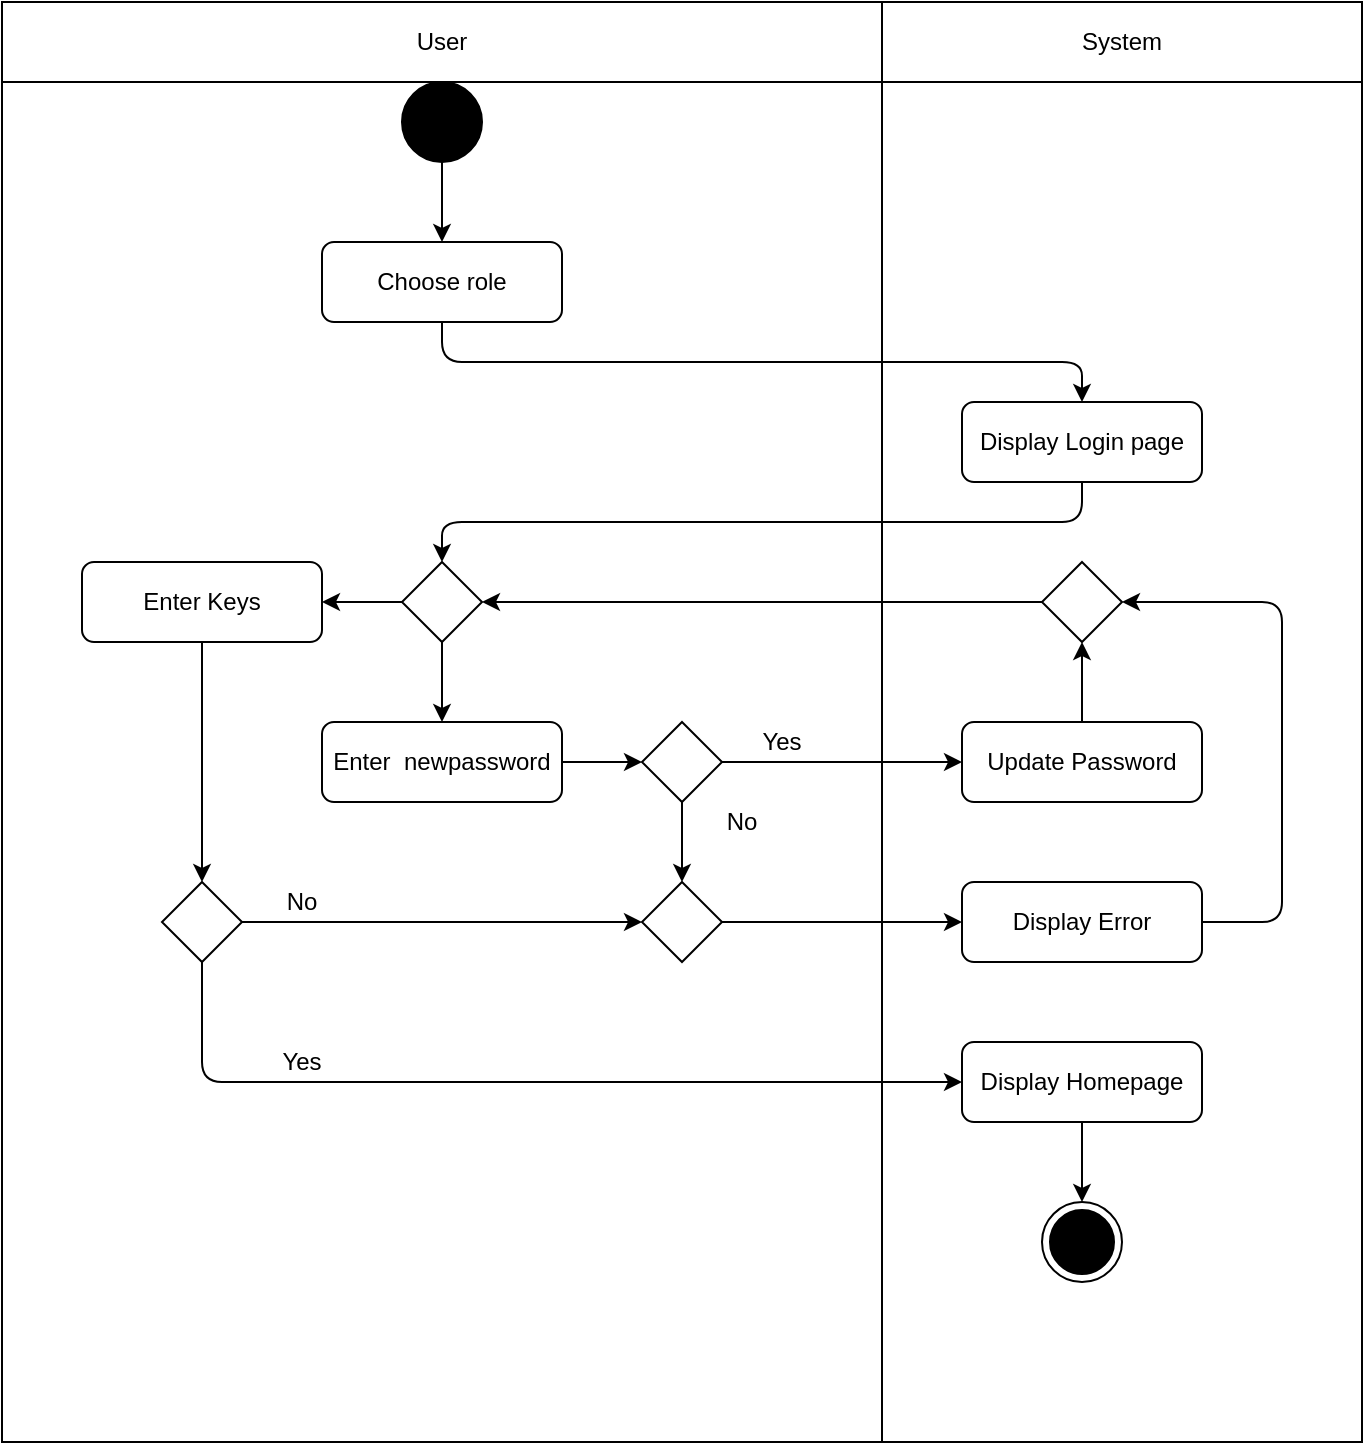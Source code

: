 <mxfile>
    <diagram id="FijeTby2EyN-7NyLlDYY" name="Login">
        <mxGraphModel dx="1116" dy="844" grid="1" gridSize="10" guides="1" tooltips="1" connect="1" arrows="1" fold="1" page="1" pageScale="1" pageWidth="850" pageHeight="1100" math="0" shadow="0">
            <root>
                <mxCell id="0"/>
                <mxCell id="1" parent="0"/>
                <mxCell id="bwiVI-DXOcjcneLZxq-_-1" style="edgeStyle=none;html=1;exitX=0.5;exitY=1;exitDx=0;exitDy=0;entryX=0.5;entryY=0;entryDx=0;entryDy=0;" parent="1" source="bwiVI-DXOcjcneLZxq-_-2" target="bwiVI-DXOcjcneLZxq-_-6" edge="1">
                    <mxGeometry relative="1" as="geometry"/>
                </mxCell>
                <mxCell id="bwiVI-DXOcjcneLZxq-_-2" value="" style="ellipse;fillColor=strokeColor;" parent="1" vertex="1">
                    <mxGeometry x="280" y="40" width="40" height="40" as="geometry"/>
                </mxCell>
                <mxCell id="bwiVI-DXOcjcneLZxq-_-3" value="No" style="text;html=1;strokeColor=none;fillColor=none;align=center;verticalAlign=middle;whiteSpace=wrap;rounded=0;" parent="1" vertex="1">
                    <mxGeometry x="200" y="440" width="60" height="20" as="geometry"/>
                </mxCell>
                <mxCell id="bwiVI-DXOcjcneLZxq-_-4" value="Yes" style="text;html=1;strokeColor=none;fillColor=none;align=center;verticalAlign=middle;whiteSpace=wrap;rounded=0;" parent="1" vertex="1">
                    <mxGeometry x="200" y="520" width="60" height="20" as="geometry"/>
                </mxCell>
                <mxCell id="bwiVI-DXOcjcneLZxq-_-5" style="edgeStyle=none;html=1;exitX=0.5;exitY=1;exitDx=0;exitDy=0;entryX=0.5;entryY=0;entryDx=0;entryDy=0;" parent="1" source="bwiVI-DXOcjcneLZxq-_-6" target="bwiVI-DXOcjcneLZxq-_-8" edge="1">
                    <mxGeometry relative="1" as="geometry">
                        <Array as="points">
                            <mxPoint x="300" y="180"/>
                            <mxPoint x="620" y="180"/>
                        </Array>
                    </mxGeometry>
                </mxCell>
                <mxCell id="bwiVI-DXOcjcneLZxq-_-6" value="Choose role" style="rounded=1;whiteSpace=wrap;html=1;" parent="1" vertex="1">
                    <mxGeometry x="240" y="120" width="120" height="40" as="geometry"/>
                </mxCell>
                <mxCell id="bwiVI-DXOcjcneLZxq-_-7" style="edgeStyle=none;html=1;exitX=0.5;exitY=1;exitDx=0;exitDy=0;entryX=0.5;entryY=0;entryDx=0;entryDy=0;" parent="1" source="bwiVI-DXOcjcneLZxq-_-8" target="bwiVI-DXOcjcneLZxq-_-11" edge="1">
                    <mxGeometry relative="1" as="geometry">
                        <mxPoint x="300" y="280" as="targetPoint"/>
                        <Array as="points">
                            <mxPoint x="620" y="260"/>
                            <mxPoint x="300" y="260"/>
                        </Array>
                    </mxGeometry>
                </mxCell>
                <mxCell id="bwiVI-DXOcjcneLZxq-_-8" value="Display Login page" style="rounded=1;whiteSpace=wrap;html=1;" parent="1" vertex="1">
                    <mxGeometry x="560" y="200" width="120" height="40" as="geometry"/>
                </mxCell>
                <mxCell id="bwiVI-DXOcjcneLZxq-_-9" style="edgeStyle=none;html=1;exitX=0;exitY=0.5;exitDx=0;exitDy=0;entryX=1;entryY=0.5;entryDx=0;entryDy=0;" parent="1" source="bwiVI-DXOcjcneLZxq-_-11" target="bwiVI-DXOcjcneLZxq-_-18" edge="1">
                    <mxGeometry relative="1" as="geometry"/>
                </mxCell>
                <mxCell id="bwiVI-DXOcjcneLZxq-_-10" style="edgeStyle=none;html=1;exitX=0.5;exitY=1;exitDx=0;exitDy=0;entryX=0.5;entryY=0;entryDx=0;entryDy=0;" parent="1" source="bwiVI-DXOcjcneLZxq-_-11" target="bwiVI-DXOcjcneLZxq-_-23" edge="1">
                    <mxGeometry relative="1" as="geometry"/>
                </mxCell>
                <mxCell id="bwiVI-DXOcjcneLZxq-_-11" value="" style="rhombus;whiteSpace=wrap;html=1;" parent="1" vertex="1">
                    <mxGeometry x="280" y="280" width="40" height="40" as="geometry"/>
                </mxCell>
                <mxCell id="bwiVI-DXOcjcneLZxq-_-12" style="edgeStyle=none;html=1;exitX=1;exitY=0.5;exitDx=0;exitDy=0;entryX=1;entryY=0.5;entryDx=0;entryDy=0;" parent="1" source="bwiVI-DXOcjcneLZxq-_-13" target="bwiVI-DXOcjcneLZxq-_-27" edge="1">
                    <mxGeometry relative="1" as="geometry">
                        <Array as="points">
                            <mxPoint x="720" y="460"/>
                            <mxPoint x="720" y="300"/>
                        </Array>
                    </mxGeometry>
                </mxCell>
                <mxCell id="bwiVI-DXOcjcneLZxq-_-13" value="Display Error" style="rounded=1;whiteSpace=wrap;html=1;" parent="1" vertex="1">
                    <mxGeometry x="560" y="440" width="120" height="40" as="geometry"/>
                </mxCell>
                <mxCell id="bwiVI-DXOcjcneLZxq-_-14" style="edgeStyle=none;html=1;exitX=0.5;exitY=1;exitDx=0;exitDy=0;entryX=0;entryY=0.5;entryDx=0;entryDy=0;" parent="1" source="bwiVI-DXOcjcneLZxq-_-15" target="bwiVI-DXOcjcneLZxq-_-16" edge="1">
                    <mxGeometry relative="1" as="geometry"/>
                </mxCell>
                <mxCell id="bwiVI-DXOcjcneLZxq-_-15" value="Display Homepage" style="rounded=1;whiteSpace=wrap;html=1;" parent="1" vertex="1">
                    <mxGeometry x="560" y="520" width="120" height="40" as="geometry"/>
                </mxCell>
                <mxCell id="bwiVI-DXOcjcneLZxq-_-16" value="" style="ellipse;html=1;shape=endState;fillColor=strokeColor;direction=south;" parent="1" vertex="1">
                    <mxGeometry x="600" y="600" width="40" height="40" as="geometry"/>
                </mxCell>
                <mxCell id="bwiVI-DXOcjcneLZxq-_-17" style="edgeStyle=none;html=1;exitX=0.5;exitY=1;exitDx=0;exitDy=0;entryX=0.5;entryY=0;entryDx=0;entryDy=0;" parent="1" source="bwiVI-DXOcjcneLZxq-_-18" target="bwiVI-DXOcjcneLZxq-_-32" edge="1">
                    <mxGeometry relative="1" as="geometry"/>
                </mxCell>
                <mxCell id="bwiVI-DXOcjcneLZxq-_-18" value="Enter Keys" style="rounded=1;whiteSpace=wrap;html=1;" parent="1" vertex="1">
                    <mxGeometry x="120" y="280" width="120" height="40" as="geometry"/>
                </mxCell>
                <mxCell id="bwiVI-DXOcjcneLZxq-_-19" style="edgeStyle=none;html=1;exitX=1;exitY=0.5;exitDx=0;exitDy=0;entryX=0;entryY=0.5;entryDx=0;entryDy=0;" parent="1" source="bwiVI-DXOcjcneLZxq-_-21" target="bwiVI-DXOcjcneLZxq-_-25" edge="1">
                    <mxGeometry relative="1" as="geometry"/>
                </mxCell>
                <mxCell id="bwiVI-DXOcjcneLZxq-_-20" style="edgeStyle=none;html=1;exitX=0.5;exitY=1;exitDx=0;exitDy=0;entryX=0.5;entryY=0;entryDx=0;entryDy=0;" parent="1" source="bwiVI-DXOcjcneLZxq-_-21" target="bwiVI-DXOcjcneLZxq-_-29" edge="1">
                    <mxGeometry relative="1" as="geometry">
                        <mxPoint x="420" y="440" as="targetPoint"/>
                    </mxGeometry>
                </mxCell>
                <mxCell id="bwiVI-DXOcjcneLZxq-_-21" value="" style="rhombus;whiteSpace=wrap;html=1;" parent="1" vertex="1">
                    <mxGeometry x="400" y="360" width="40" height="40" as="geometry"/>
                </mxCell>
                <mxCell id="bwiVI-DXOcjcneLZxq-_-22" style="edgeStyle=none;html=1;exitX=1;exitY=0.5;exitDx=0;exitDy=0;entryX=0;entryY=0.5;entryDx=0;entryDy=0;" parent="1" source="bwiVI-DXOcjcneLZxq-_-23" target="bwiVI-DXOcjcneLZxq-_-21" edge="1">
                    <mxGeometry relative="1" as="geometry"/>
                </mxCell>
                <mxCell id="bwiVI-DXOcjcneLZxq-_-23" value="Enter&amp;nbsp; newpassword" style="rounded=1;whiteSpace=wrap;html=1;" parent="1" vertex="1">
                    <mxGeometry x="240" y="360" width="120" height="40" as="geometry"/>
                </mxCell>
                <mxCell id="bwiVI-DXOcjcneLZxq-_-24" style="edgeStyle=none;html=1;exitX=0.5;exitY=0;exitDx=0;exitDy=0;entryX=0.5;entryY=1;entryDx=0;entryDy=0;" parent="1" source="bwiVI-DXOcjcneLZxq-_-25" target="bwiVI-DXOcjcneLZxq-_-27" edge="1">
                    <mxGeometry relative="1" as="geometry"/>
                </mxCell>
                <mxCell id="bwiVI-DXOcjcneLZxq-_-25" value="Update Password" style="rounded=1;whiteSpace=wrap;html=1;" parent="1" vertex="1">
                    <mxGeometry x="560" y="360" width="120" height="40" as="geometry"/>
                </mxCell>
                <mxCell id="bwiVI-DXOcjcneLZxq-_-26" value="" style="edgeStyle=none;html=1;entryX=1;entryY=0.5;entryDx=0;entryDy=0;" parent="1" source="bwiVI-DXOcjcneLZxq-_-27" target="bwiVI-DXOcjcneLZxq-_-11" edge="1">
                    <mxGeometry relative="1" as="geometry">
                        <mxPoint x="540" y="300" as="targetPoint"/>
                    </mxGeometry>
                </mxCell>
                <mxCell id="bwiVI-DXOcjcneLZxq-_-27" value="" style="rhombus;whiteSpace=wrap;html=1;" parent="1" vertex="1">
                    <mxGeometry x="600" y="280" width="40" height="40" as="geometry"/>
                </mxCell>
                <mxCell id="bwiVI-DXOcjcneLZxq-_-28" style="edgeStyle=none;html=1;exitX=1;exitY=0.5;exitDx=0;exitDy=0;entryX=0;entryY=0.5;entryDx=0;entryDy=0;" parent="1" source="bwiVI-DXOcjcneLZxq-_-29" target="bwiVI-DXOcjcneLZxq-_-13" edge="1">
                    <mxGeometry relative="1" as="geometry"/>
                </mxCell>
                <mxCell id="bwiVI-DXOcjcneLZxq-_-29" value="" style="rhombus;whiteSpace=wrap;html=1;" parent="1" vertex="1">
                    <mxGeometry x="400" y="440" width="40" height="40" as="geometry"/>
                </mxCell>
                <mxCell id="bwiVI-DXOcjcneLZxq-_-30" style="edgeStyle=none;html=1;exitX=1;exitY=0.5;exitDx=0;exitDy=0;entryX=0;entryY=0.5;entryDx=0;entryDy=0;" parent="1" source="bwiVI-DXOcjcneLZxq-_-32" target="bwiVI-DXOcjcneLZxq-_-29" edge="1">
                    <mxGeometry relative="1" as="geometry"/>
                </mxCell>
                <mxCell id="bwiVI-DXOcjcneLZxq-_-31" style="edgeStyle=none;html=1;exitX=0.5;exitY=1;exitDx=0;exitDy=0;entryX=0;entryY=0.5;entryDx=0;entryDy=0;" parent="1" source="bwiVI-DXOcjcneLZxq-_-32" target="bwiVI-DXOcjcneLZxq-_-15" edge="1">
                    <mxGeometry relative="1" as="geometry">
                        <Array as="points">
                            <mxPoint x="180" y="540"/>
                        </Array>
                    </mxGeometry>
                </mxCell>
                <mxCell id="bwiVI-DXOcjcneLZxq-_-32" value="" style="rhombus;whiteSpace=wrap;html=1;" parent="1" vertex="1">
                    <mxGeometry x="160" y="440" width="40" height="40" as="geometry"/>
                </mxCell>
                <mxCell id="bwiVI-DXOcjcneLZxq-_-33" value="Yes" style="text;html=1;strokeColor=none;fillColor=none;align=center;verticalAlign=middle;whiteSpace=wrap;rounded=0;" parent="1" vertex="1">
                    <mxGeometry x="440" y="360" width="60" height="20" as="geometry"/>
                </mxCell>
                <mxCell id="bwiVI-DXOcjcneLZxq-_-34" value="No" style="text;html=1;strokeColor=none;fillColor=none;align=center;verticalAlign=middle;whiteSpace=wrap;rounded=0;" parent="1" vertex="1">
                    <mxGeometry x="420" y="400" width="60" height="20" as="geometry"/>
                </mxCell>
                <mxCell id="13" value="" style="shape=internalStorage;whiteSpace=wrap;html=1;backgroundOutline=1;fillColor=none;dx=440;dy=40;" vertex="1" parent="1">
                    <mxGeometry x="80" width="680" height="720" as="geometry"/>
                </mxCell>
                <mxCell id="14" value="User" style="text;html=1;strokeColor=none;fillColor=none;align=center;verticalAlign=middle;whiteSpace=wrap;rounded=0;" vertex="1" parent="1">
                    <mxGeometry x="240" width="120" height="40" as="geometry"/>
                </mxCell>
                <mxCell id="15" value="System" style="text;html=1;strokeColor=none;fillColor=none;align=center;verticalAlign=middle;whiteSpace=wrap;rounded=0;" vertex="1" parent="1">
                    <mxGeometry x="580" width="120" height="40" as="geometry"/>
                </mxCell>
            </root>
        </mxGraphModel>
    </diagram>
    <diagram id="gT3FryecW-CjHEzO_n_v" name="Print">
        <mxGraphModel dx="919" dy="695" grid="1" gridSize="10" guides="1" tooltips="1" connect="1" arrows="1" fold="1" page="1" pageScale="1" pageWidth="850" pageHeight="1100" math="0" shadow="0">
            <root>
                <mxCell id="0"/>
                <mxCell id="1" parent="0"/>
                <mxCell id="54" style="edgeStyle=none;html=1;exitX=0.5;exitY=1;exitDx=0;exitDy=0;entryX=0.5;entryY=0;entryDx=0;entryDy=0;" parent="1" source="52" target="53" edge="1">
                    <mxGeometry relative="1" as="geometry">
                        <Array as="points">
                            <mxPoint x="420" y="180"/>
                            <mxPoint x="740" y="180"/>
                        </Array>
                    </mxGeometry>
                </mxCell>
                <mxCell id="52" value="Choose Print Documents" style="rounded=1;whiteSpace=wrap;html=1;" parent="1" vertex="1">
                    <mxGeometry x="360" y="120" width="120" height="40" as="geometry"/>
                </mxCell>
                <mxCell id="zESf34RMkvPdHZ8S7SSu-73" style="edgeStyle=none;html=1;exitX=0;exitY=0.5;exitDx=0;exitDy=0;entryX=0.5;entryY=0;entryDx=0;entryDy=0;" parent="1" source="53" target="55" edge="1">
                    <mxGeometry relative="1" as="geometry">
                        <Array as="points">
                            <mxPoint x="420" y="220"/>
                        </Array>
                    </mxGeometry>
                </mxCell>
                <mxCell id="53" value="Display File Upload prompt" style="rounded=1;whiteSpace=wrap;html=1;" parent="1" vertex="1">
                    <mxGeometry x="680" y="200" width="120" height="40" as="geometry"/>
                </mxCell>
                <mxCell id="yiKP9DaiNhndDPsMYVBE-65" style="edgeStyle=none;html=1;exitX=0.5;exitY=1;exitDx=0;exitDy=0;entryX=0.5;entryY=0;entryDx=0;entryDy=0;" parent="1" source="55" target="zESf34RMkvPdHZ8S7SSu-70" edge="1">
                    <mxGeometry relative="1" as="geometry"/>
                </mxCell>
                <mxCell id="55" value="Upload File" style="rounded=1;whiteSpace=wrap;html=1;" parent="1" vertex="1">
                    <mxGeometry x="360" y="280" width="120" height="40" as="geometry"/>
                </mxCell>
                <mxCell id="dl_6bHb7XXs5_eiVzAke-56" style="edgeStyle=none;html=1;exitX=0.5;exitY=1;exitDx=0;exitDy=0;entryX=0.5;entryY=0;entryDx=0;entryDy=0;" parent="1" source="zESf34RMkvPdHZ8S7SSu-64" target="zESf34RMkvPdHZ8S7SSu-71" edge="1">
                    <mxGeometry relative="1" as="geometry"/>
                </mxCell>
                <mxCell id="zESf34RMkvPdHZ8S7SSu-64" value="" style="ellipse;fillColor=strokeColor;" parent="1" vertex="1">
                    <mxGeometry x="240" y="40" width="40" height="40" as="geometry"/>
                </mxCell>
                <mxCell id="yiKP9DaiNhndDPsMYVBE-66" style="edgeStyle=none;html=1;exitX=1;exitY=0.5;exitDx=0;exitDy=0;entryX=0;entryY=0.5;entryDx=0;entryDy=0;" parent="1" source="zESf34RMkvPdHZ8S7SSu-70" target="zESf34RMkvPdHZ8S7SSu-72" edge="1">
                    <mxGeometry relative="1" as="geometry"/>
                </mxCell>
                <mxCell id="dl_6bHb7XXs5_eiVzAke-57" style="edgeStyle=none;html=1;exitX=0.5;exitY=1;exitDx=0;exitDy=0;entryX=0.5;entryY=0;entryDx=0;entryDy=0;" parent="1" source="zESf34RMkvPdHZ8S7SSu-70" target="yiKP9DaiNhndDPsMYVBE-64" edge="1">
                    <mxGeometry relative="1" as="geometry"/>
                </mxCell>
                <mxCell id="zESf34RMkvPdHZ8S7SSu-70" value="" style="rhombus;whiteSpace=wrap;html=1;" parent="1" vertex="1">
                    <mxGeometry x="400" y="360" width="40" height="40" as="geometry"/>
                </mxCell>
                <mxCell id="yiKP9DaiNhndDPsMYVBE-87" style="edgeStyle=none;html=1;exitX=0;exitY=0.5;exitDx=0;exitDy=0;entryX=0.5;entryY=0;entryDx=0;entryDy=0;" parent="1" source="zESf34RMkvPdHZ8S7SSu-71" target="yiKP9DaiNhndDPsMYVBE-86" edge="1">
                    <mxGeometry relative="1" as="geometry">
                        <Array as="points">
                            <mxPoint x="100" y="140"/>
                        </Array>
                    </mxGeometry>
                </mxCell>
                <mxCell id="yiKP9DaiNhndDPsMYVBE-90" style="edgeStyle=none;html=1;exitX=1;exitY=0.5;exitDx=0;exitDy=0;entryX=0;entryY=0.5;entryDx=0;entryDy=0;" parent="1" source="zESf34RMkvPdHZ8S7SSu-71" target="52" edge="1">
                    <mxGeometry relative="1" as="geometry"/>
                </mxCell>
                <mxCell id="zESf34RMkvPdHZ8S7SSu-71" value="" style="rhombus;whiteSpace=wrap;html=1;" parent="1" vertex="1">
                    <mxGeometry x="240" y="120" width="40" height="40" as="geometry"/>
                </mxCell>
                <mxCell id="zESf34RMkvPdHZ8S7SSu-74" style="edgeStyle=none;html=1;exitX=0.5;exitY=0;exitDx=0;exitDy=0;entryX=0.5;entryY=1;entryDx=0;entryDy=0;" parent="1" source="zESf34RMkvPdHZ8S7SSu-72" target="53" edge="1">
                    <mxGeometry relative="1" as="geometry"/>
                </mxCell>
                <mxCell id="zESf34RMkvPdHZ8S7SSu-72" value="Display Error file format" style="rounded=1;whiteSpace=wrap;html=1;" parent="1" vertex="1">
                    <mxGeometry x="680" y="360" width="120" height="40" as="geometry"/>
                </mxCell>
                <mxCell id="yiKP9DaiNhndDPsMYVBE-69" style="edgeStyle=none;html=1;exitX=0.25;exitY=1;exitDx=0;exitDy=0;entryX=0.5;entryY=0;entryDx=0;entryDy=0;" parent="1" source="yiKP9DaiNhndDPsMYVBE-64" target="yiKP9DaiNhndDPsMYVBE-67" edge="1">
                    <mxGeometry relative="1" as="geometry"/>
                </mxCell>
                <mxCell id="yiKP9DaiNhndDPsMYVBE-70" style="edgeStyle=none;html=1;exitX=0.75;exitY=1;exitDx=0;exitDy=0;entryX=0.5;entryY=0;entryDx=0;entryDy=0;" parent="1" source="yiKP9DaiNhndDPsMYVBE-64" target="yiKP9DaiNhndDPsMYVBE-68" edge="1">
                    <mxGeometry relative="1" as="geometry"/>
                </mxCell>
                <mxCell id="yiKP9DaiNhndDPsMYVBE-64" value="" style="rounded=1;whiteSpace=wrap;html=1;" parent="1" vertex="1">
                    <mxGeometry x="260" y="430" width="320" height="10" as="geometry"/>
                </mxCell>
                <mxCell id="yiKP9DaiNhndDPsMYVBE-78" style="edgeStyle=none;html=1;exitX=0.5;exitY=1;exitDx=0;exitDy=0;entryX=0.25;entryY=0;entryDx=0;entryDy=0;" parent="1" source="yiKP9DaiNhndDPsMYVBE-67" target="yiKP9DaiNhndDPsMYVBE-73" edge="1">
                    <mxGeometry relative="1" as="geometry"/>
                </mxCell>
                <mxCell id="yiKP9DaiNhndDPsMYVBE-67" value="Specify printing properties" style="rounded=1;whiteSpace=wrap;html=1;" parent="1" vertex="1">
                    <mxGeometry x="280" y="480" width="120" height="40" as="geometry"/>
                </mxCell>
                <mxCell id="yiKP9DaiNhndDPsMYVBE-76" style="edgeStyle=none;html=1;exitX=0.5;exitY=1;exitDx=0;exitDy=0;entryX=0.5;entryY=0;entryDx=0;entryDy=0;" parent="1" source="yiKP9DaiNhndDPsMYVBE-68" target="yiKP9DaiNhndDPsMYVBE-71" edge="1">
                    <mxGeometry relative="1" as="geometry"/>
                </mxCell>
                <mxCell id="yiKP9DaiNhndDPsMYVBE-68" value="Choose Printer" style="rounded=1;whiteSpace=wrap;html=1;" parent="1" vertex="1">
                    <mxGeometry x="440" y="480" width="120" height="40" as="geometry"/>
                </mxCell>
                <mxCell id="yiKP9DaiNhndDPsMYVBE-77" style="edgeStyle=none;html=1;exitX=1;exitY=0.5;exitDx=0;exitDy=0;" parent="1" source="yiKP9DaiNhndDPsMYVBE-71" target="yiKP9DaiNhndDPsMYVBE-72" edge="1">
                    <mxGeometry relative="1" as="geometry"/>
                </mxCell>
                <mxCell id="yiKP9DaiNhndDPsMYVBE-79" style="edgeStyle=none;html=1;exitX=0.5;exitY=1;exitDx=0;exitDy=0;entryX=0.75;entryY=0;entryDx=0;entryDy=0;" parent="1" source="yiKP9DaiNhndDPsMYVBE-71" target="yiKP9DaiNhndDPsMYVBE-73" edge="1">
                    <mxGeometry relative="1" as="geometry"/>
                </mxCell>
                <mxCell id="yiKP9DaiNhndDPsMYVBE-71" value="" style="rhombus;whiteSpace=wrap;html=1;" parent="1" vertex="1">
                    <mxGeometry x="480" y="560" width="40" height="40" as="geometry"/>
                </mxCell>
                <mxCell id="yiKP9DaiNhndDPsMYVBE-75" style="edgeStyle=none;html=1;exitX=0.5;exitY=0;exitDx=0;exitDy=0;entryX=1;entryY=0.5;entryDx=0;entryDy=0;" parent="1" source="yiKP9DaiNhndDPsMYVBE-72" target="yiKP9DaiNhndDPsMYVBE-68" edge="1">
                    <mxGeometry relative="1" as="geometry">
                        <Array as="points">
                            <mxPoint x="740" y="500"/>
                        </Array>
                    </mxGeometry>
                </mxCell>
                <mxCell id="yiKP9DaiNhndDPsMYVBE-72" value="Display Printer not available" style="rounded=1;whiteSpace=wrap;html=1;" parent="1" vertex="1">
                    <mxGeometry x="680" y="560" width="120" height="40" as="geometry"/>
                </mxCell>
                <mxCell id="yiKP9DaiNhndDPsMYVBE-81" style="edgeStyle=none;html=1;exitX=0.5;exitY=1;exitDx=0;exitDy=0;entryX=0.5;entryY=0;entryDx=0;entryDy=0;" parent="1" source="yiKP9DaiNhndDPsMYVBE-73" target="yiKP9DaiNhndDPsMYVBE-80" edge="1">
                    <mxGeometry relative="1" as="geometry"/>
                </mxCell>
                <mxCell id="yiKP9DaiNhndDPsMYVBE-73" value="" style="rounded=1;whiteSpace=wrap;html=1;" parent="1" vertex="1">
                    <mxGeometry x="260" y="630" width="320" height="10" as="geometry"/>
                </mxCell>
                <mxCell id="yiKP9DaiNhndDPsMYVBE-83" style="edgeStyle=none;html=1;exitX=1;exitY=0.5;exitDx=0;exitDy=0;entryX=0;entryY=0.5;entryDx=0;entryDy=0;" parent="1" source="yiKP9DaiNhndDPsMYVBE-80" target="yiKP9DaiNhndDPsMYVBE-82" edge="1">
                    <mxGeometry relative="1" as="geometry"/>
                </mxCell>
                <mxCell id="yiKP9DaiNhndDPsMYVBE-109" style="edgeStyle=none;html=1;exitX=0.5;exitY=1;exitDx=0;exitDy=0;entryX=0;entryY=0.5;entryDx=0;entryDy=0;" parent="1" source="yiKP9DaiNhndDPsMYVBE-80" target="yiKP9DaiNhndDPsMYVBE-106" edge="1">
                    <mxGeometry relative="1" as="geometry">
                        <Array as="points">
                            <mxPoint x="420" y="1060"/>
                        </Array>
                    </mxGeometry>
                </mxCell>
                <mxCell id="yiKP9DaiNhndDPsMYVBE-80" value="" style="rhombus;whiteSpace=wrap;html=1;" parent="1" vertex="1">
                    <mxGeometry x="400" y="680" width="40" height="40" as="geometry"/>
                </mxCell>
                <mxCell id="yiKP9DaiNhndDPsMYVBE-93" style="edgeStyle=none;html=1;exitX=0.5;exitY=1;exitDx=0;exitDy=0;entryX=1;entryY=0.5;entryDx=0;entryDy=0;" parent="1" source="yiKP9DaiNhndDPsMYVBE-82" target="yiKP9DaiNhndDPsMYVBE-86" edge="1">
                    <mxGeometry relative="1" as="geometry">
                        <Array as="points">
                            <mxPoint x="740" y="780"/>
                        </Array>
                    </mxGeometry>
                </mxCell>
                <mxCell id="yiKP9DaiNhndDPsMYVBE-82" value="Display Not enough Printing Pages" style="rounded=1;whiteSpace=wrap;html=1;" parent="1" vertex="1">
                    <mxGeometry x="680" y="680" width="120" height="40" as="geometry"/>
                </mxCell>
                <mxCell id="yiKP9DaiNhndDPsMYVBE-92" style="edgeStyle=none;html=1;exitX=0.5;exitY=1;exitDx=0;exitDy=0;entryX=0.5;entryY=0;entryDx=0;entryDy=0;" parent="1" source="yiKP9DaiNhndDPsMYVBE-86" target="yiKP9DaiNhndDPsMYVBE-88" edge="1">
                    <mxGeometry relative="1" as="geometry">
                        <Array as="points">
                            <mxPoint x="100" y="820"/>
                            <mxPoint x="740" y="820"/>
                        </Array>
                    </mxGeometry>
                </mxCell>
                <mxCell id="yiKP9DaiNhndDPsMYVBE-86" value="Buy Printing Pages&amp;nbsp;" style="rounded=1;whiteSpace=wrap;html=1;" parent="1" vertex="1">
                    <mxGeometry x="40" y="760" width="120" height="40" as="geometry"/>
                </mxCell>
                <mxCell id="yiKP9DaiNhndDPsMYVBE-95" style="edgeStyle=none;html=1;exitX=0.5;exitY=1;exitDx=0;exitDy=0;entryX=0.5;entryY=0;entryDx=0;entryDy=0;" parent="1" source="yiKP9DaiNhndDPsMYVBE-88" target="yiKP9DaiNhndDPsMYVBE-94" edge="1">
                    <mxGeometry relative="1" as="geometry">
                        <Array as="points">
                            <mxPoint x="740" y="900"/>
                            <mxPoint x="100" y="900"/>
                        </Array>
                    </mxGeometry>
                </mxCell>
                <mxCell id="yiKP9DaiNhndDPsMYVBE-88" value="Display BKPay" style="rounded=1;whiteSpace=wrap;html=1;" parent="1" vertex="1">
                    <mxGeometry x="680" y="840" width="120" height="40" as="geometry"/>
                </mxCell>
                <mxCell id="yiKP9DaiNhndDPsMYVBE-97" style="edgeStyle=none;html=1;exitX=0.5;exitY=1;exitDx=0;exitDy=0;entryX=0;entryY=0.5;entryDx=0;entryDy=0;" parent="1" source="yiKP9DaiNhndDPsMYVBE-94" target="yiKP9DaiNhndDPsMYVBE-96" edge="1">
                    <mxGeometry relative="1" as="geometry">
                        <Array as="points">
                            <mxPoint x="100" y="980"/>
                        </Array>
                    </mxGeometry>
                </mxCell>
                <mxCell id="yiKP9DaiNhndDPsMYVBE-94" value="Enter Credits Number" style="rounded=1;whiteSpace=wrap;html=1;" parent="1" vertex="1">
                    <mxGeometry x="40" y="920" width="120" height="40" as="geometry"/>
                </mxCell>
                <mxCell id="yiKP9DaiNhndDPsMYVBE-99" style="edgeStyle=none;html=1;exitX=1;exitY=0.5;exitDx=0;exitDy=0;entryX=0;entryY=0.5;entryDx=0;entryDy=0;" parent="1" source="yiKP9DaiNhndDPsMYVBE-96" target="yiKP9DaiNhndDPsMYVBE-98" edge="1">
                    <mxGeometry relative="1" as="geometry"/>
                </mxCell>
                <mxCell id="yiKP9DaiNhndDPsMYVBE-107" style="edgeStyle=none;html=1;exitX=0.5;exitY=1;exitDx=0;exitDy=0;entryX=0.5;entryY=0;entryDx=0;entryDy=0;" parent="1" source="yiKP9DaiNhndDPsMYVBE-96" target="yiKP9DaiNhndDPsMYVBE-106" edge="1">
                    <mxGeometry relative="1" as="geometry"/>
                </mxCell>
                <mxCell id="yiKP9DaiNhndDPsMYVBE-96" value="" style="rhombus;whiteSpace=wrap;html=1;" parent="1" vertex="1">
                    <mxGeometry x="560" y="960" width="40" height="40" as="geometry"/>
                </mxCell>
                <mxCell id="yiKP9DaiNhndDPsMYVBE-100" style="edgeStyle=none;html=1;exitX=0.5;exitY=0;exitDx=0;exitDy=0;entryX=1;entryY=0.5;entryDx=0;entryDy=0;" parent="1" source="yiKP9DaiNhndDPsMYVBE-98" target="yiKP9DaiNhndDPsMYVBE-94" edge="1">
                    <mxGeometry relative="1" as="geometry">
                        <Array as="points">
                            <mxPoint x="740" y="940"/>
                        </Array>
                    </mxGeometry>
                </mxCell>
                <mxCell id="yiKP9DaiNhndDPsMYVBE-98" value="Display Payment Error" style="rounded=1;whiteSpace=wrap;html=1;" parent="1" vertex="1">
                    <mxGeometry x="680" y="960" width="120" height="40" as="geometry"/>
                </mxCell>
                <mxCell id="RSLSFAYbCCZ835VubICv-56" style="edgeStyle=none;html=1;exitX=0.5;exitY=1;exitDx=0;exitDy=0;entryX=0;entryY=0.5;entryDx=0;entryDy=0;" parent="1" source="yiKP9DaiNhndDPsMYVBE-103" target="RSLSFAYbCCZ835VubICv-55" edge="1">
                    <mxGeometry relative="1" as="geometry"/>
                </mxCell>
                <mxCell id="yiKP9DaiNhndDPsMYVBE-103" value="Display Printing Success" style="rounded=1;whiteSpace=wrap;html=1;" parent="1" vertex="1">
                    <mxGeometry x="680" y="1040" width="120" height="40" as="geometry"/>
                </mxCell>
                <mxCell id="yiKP9DaiNhndDPsMYVBE-108" style="edgeStyle=none;html=1;exitX=1;exitY=0.5;exitDx=0;exitDy=0;entryX=0;entryY=0.5;entryDx=0;entryDy=0;" parent="1" source="yiKP9DaiNhndDPsMYVBE-106" target="yiKP9DaiNhndDPsMYVBE-103" edge="1">
                    <mxGeometry relative="1" as="geometry"/>
                </mxCell>
                <mxCell id="yiKP9DaiNhndDPsMYVBE-106" value="" style="rhombus;whiteSpace=wrap;html=1;" parent="1" vertex="1">
                    <mxGeometry x="560" y="1040" width="40" height="40" as="geometry"/>
                </mxCell>
                <mxCell id="RSLSFAYbCCZ835VubICv-55" value="" style="ellipse;html=1;shape=endState;fillColor=strokeColor;direction=south;" parent="1" vertex="1">
                    <mxGeometry x="720" y="1120" width="40" height="40" as="geometry"/>
                </mxCell>
                <mxCell id="6XSpKrGPZQrEwWn1iI1l-55" value="Yes" style="text;html=1;strokeColor=none;fillColor=none;align=center;verticalAlign=middle;whiteSpace=wrap;rounded=0;" parent="1" vertex="1">
                    <mxGeometry x="420" y="400" width="60" height="20" as="geometry"/>
                </mxCell>
                <mxCell id="6XSpKrGPZQrEwWn1iI1l-56" value="Yes" style="text;html=1;strokeColor=none;fillColor=none;align=center;verticalAlign=middle;whiteSpace=wrap;rounded=0;" parent="1" vertex="1">
                    <mxGeometry x="500" y="600" width="60" height="20" as="geometry"/>
                </mxCell>
                <mxCell id="6XSpKrGPZQrEwWn1iI1l-57" value="Yes" style="text;html=1;strokeColor=none;fillColor=none;align=center;verticalAlign=middle;whiteSpace=wrap;rounded=0;" parent="1" vertex="1">
                    <mxGeometry x="420" y="720" width="60" height="20" as="geometry"/>
                </mxCell>
                <mxCell id="6XSpKrGPZQrEwWn1iI1l-58" value="Yes" style="text;html=1;strokeColor=none;fillColor=none;align=center;verticalAlign=middle;whiteSpace=wrap;rounded=0;" parent="1" vertex="1">
                    <mxGeometry x="580" y="1000" width="60" height="20" as="geometry"/>
                </mxCell>
                <mxCell id="6XSpKrGPZQrEwWn1iI1l-59" value="buy" style="text;html=1;strokeColor=none;fillColor=none;align=center;verticalAlign=middle;whiteSpace=wrap;rounded=0;" parent="1" vertex="1">
                    <mxGeometry x="180" y="120" width="60" height="20" as="geometry"/>
                </mxCell>
                <mxCell id="6XSpKrGPZQrEwWn1iI1l-60" value="print" style="text;html=1;strokeColor=none;fillColor=none;align=center;verticalAlign=middle;whiteSpace=wrap;rounded=0;" parent="1" vertex="1">
                    <mxGeometry x="280" y="120" width="60" height="20" as="geometry"/>
                </mxCell>
                <mxCell id="6XSpKrGPZQrEwWn1iI1l-61" value="No" style="text;html=1;strokeColor=none;fillColor=none;align=center;verticalAlign=middle;whiteSpace=wrap;rounded=0;" parent="1" vertex="1">
                    <mxGeometry x="600" y="960" width="60" height="20" as="geometry"/>
                </mxCell>
                <mxCell id="6XSpKrGPZQrEwWn1iI1l-62" value="No" style="text;html=1;strokeColor=none;fillColor=none;align=center;verticalAlign=middle;whiteSpace=wrap;rounded=0;" parent="1" vertex="1">
                    <mxGeometry x="440" y="680" width="60" height="20" as="geometry"/>
                </mxCell>
                <mxCell id="6XSpKrGPZQrEwWn1iI1l-63" value="No" style="text;html=1;strokeColor=none;fillColor=none;align=center;verticalAlign=middle;whiteSpace=wrap;rounded=0;" parent="1" vertex="1">
                    <mxGeometry x="520" y="560" width="60" height="20" as="geometry"/>
                </mxCell>
                <mxCell id="kFwqs9Dwr347iLhy7gZU-55" value="" style="shape=internalStorage;whiteSpace=wrap;html=1;backgroundOutline=1;fillColor=none;dx=640;dy=40;" vertex="1" parent="1">
                    <mxGeometry width="840" height="1200" as="geometry"/>
                </mxCell>
                <mxCell id="UUCnPv_iHNz2Q0-I3kSN-55" value="Student" style="text;html=1;strokeColor=none;fillColor=none;align=center;verticalAlign=middle;whiteSpace=wrap;rounded=0;" vertex="1" parent="1">
                    <mxGeometry x="260" width="120" height="40" as="geometry"/>
                </mxCell>
                <mxCell id="UUCnPv_iHNz2Q0-I3kSN-56" value="System" style="text;html=1;strokeColor=none;fillColor=none;align=center;verticalAlign=middle;whiteSpace=wrap;rounded=0;" vertex="1" parent="1">
                    <mxGeometry x="680" width="120" height="40" as="geometry"/>
                </mxCell>
            </root>
        </mxGraphModel>
    </diagram>
    <diagram id="7jJ9QKA-UKC-4LhXm7wZ" name="Printer Manage">
        <mxGraphModel dx="1302" dy="985" grid="1" gridSize="10" guides="1" tooltips="1" connect="1" arrows="1" fold="1" page="1" pageScale="1" pageWidth="850" pageHeight="1100" math="0" shadow="0">
            <root>
                <mxCell id="0"/>
                <mxCell id="1" parent="0"/>
                <mxCell id="g4PMAr1Wei0ogcqRe7uy-8" value="" style="edgeStyle=none;html=1;" parent="1" source="OeciqfJA749AD_wcR-Q3-1" target="OeciqfJA749AD_wcR-Q3-12" edge="1">
                    <mxGeometry relative="1" as="geometry"/>
                </mxCell>
                <mxCell id="OeciqfJA749AD_wcR-Q3-1" value="" style="ellipse;fillColor=strokeColor;" parent="1" vertex="1">
                    <mxGeometry x="200" y="40" width="40" height="40" as="geometry"/>
                </mxCell>
                <mxCell id="OeciqfJA749AD_wcR-Q3-2" value="" style="ellipse;html=1;shape=endState;fillColor=strokeColor;" parent="1" vertex="1">
                    <mxGeometry x="640" y="840" width="40" height="40" as="geometry"/>
                </mxCell>
                <mxCell id="OeciqfJA749AD_wcR-Q3-14" style="edgeStyle=none;html=1;exitX=0.5;exitY=1;exitDx=0;exitDy=0;entryX=0.5;entryY=0;entryDx=0;entryDy=0;" parent="1" source="OeciqfJA749AD_wcR-Q3-7" target="OeciqfJA749AD_wcR-Q3-9" edge="1">
                    <mxGeometry relative="1" as="geometry">
                        <Array as="points">
                            <mxPoint x="340" y="180"/>
                            <mxPoint x="660" y="180"/>
                        </Array>
                    </mxGeometry>
                </mxCell>
                <mxCell id="OeciqfJA749AD_wcR-Q3-7" value="Choose a Printer" style="rounded=1;whiteSpace=wrap;html=1;" parent="1" vertex="1">
                    <mxGeometry x="280" y="120" width="120" height="40" as="geometry"/>
                </mxCell>
                <mxCell id="OeciqfJA749AD_wcR-Q3-15" style="edgeStyle=none;html=1;exitX=0.5;exitY=1;exitDx=0;exitDy=0;entryX=0.5;entryY=0;entryDx=0;entryDy=0;" parent="1" source="OeciqfJA749AD_wcR-Q3-9" target="OeciqfJA749AD_wcR-Q3-10" edge="1">
                    <mxGeometry relative="1" as="geometry">
                        <Array as="points">
                            <mxPoint x="660" y="260"/>
                            <mxPoint x="340" y="260"/>
                        </Array>
                    </mxGeometry>
                </mxCell>
                <mxCell id="OeciqfJA749AD_wcR-Q3-9" value="Display Details of that Printer" style="rounded=1;whiteSpace=wrap;html=1;" parent="1" vertex="1">
                    <mxGeometry x="600" y="200" width="120" height="40" as="geometry"/>
                </mxCell>
                <mxCell id="UFFP9tWhfZzLQItwhRz4-2" style="edgeStyle=none;html=1;exitX=0.5;exitY=1;exitDx=0;exitDy=0;entryX=0.5;entryY=0;entryDx=0;entryDy=0;" parent="1" source="OeciqfJA749AD_wcR-Q3-10" target="UFFP9tWhfZzLQItwhRz4-1" edge="1">
                    <mxGeometry relative="1" as="geometry">
                        <Array as="points">
                            <mxPoint x="340" y="340"/>
                            <mxPoint x="660" y="340"/>
                        </Array>
                    </mxGeometry>
                </mxCell>
                <mxCell id="OeciqfJA749AD_wcR-Q3-10" value="Enable/Disable Printer" style="rounded=1;whiteSpace=wrap;html=1;" parent="1" vertex="1">
                    <mxGeometry x="280" y="280" width="120" height="40" as="geometry"/>
                </mxCell>
                <mxCell id="g4PMAr1Wei0ogcqRe7uy-9" value="" style="edgeStyle=none;html=1;" parent="1" source="OeciqfJA749AD_wcR-Q3-12" target="OeciqfJA749AD_wcR-Q3-7" edge="1">
                    <mxGeometry relative="1" as="geometry"/>
                </mxCell>
                <mxCell id="g4PMAr1Wei0ogcqRe7uy-10" style="edgeStyle=none;html=1;exitX=0;exitY=0.5;exitDx=0;exitDy=0;entryX=0.5;entryY=0;entryDx=0;entryDy=0;" parent="1" source="OeciqfJA749AD_wcR-Q3-12" target="OeciqfJA749AD_wcR-Q3-13" edge="1">
                    <mxGeometry relative="1" as="geometry">
                        <Array as="points">
                            <mxPoint x="100" y="140"/>
                        </Array>
                    </mxGeometry>
                </mxCell>
                <mxCell id="OeciqfJA749AD_wcR-Q3-12" value="" style="rhombus;whiteSpace=wrap;html=1;" parent="1" vertex="1">
                    <mxGeometry x="200" y="120" width="40" height="40" as="geometry"/>
                </mxCell>
                <mxCell id="UFFP9tWhfZzLQItwhRz4-6" style="edgeStyle=none;html=1;exitX=0.5;exitY=1;exitDx=0;exitDy=0;entryX=0.5;entryY=0;entryDx=0;entryDy=0;" parent="1" source="OeciqfJA749AD_wcR-Q3-13" target="UFFP9tWhfZzLQItwhRz4-4" edge="1">
                    <mxGeometry relative="1" as="geometry">
                        <Array as="points">
                            <mxPoint x="100" y="500"/>
                            <mxPoint x="660" y="500"/>
                        </Array>
                    </mxGeometry>
                </mxCell>
                <mxCell id="OeciqfJA749AD_wcR-Q3-13" value="Add Printer" style="rounded=1;whiteSpace=wrap;html=1;" parent="1" vertex="1">
                    <mxGeometry x="40" y="440" width="120" height="40" as="geometry"/>
                </mxCell>
                <mxCell id="g4PMAr1Wei0ogcqRe7uy-7" style="edgeStyle=none;html=1;exitX=1;exitY=0.5;exitDx=0;exitDy=0;entryX=1;entryY=0.5;entryDx=0;entryDy=0;" parent="1" source="UFFP9tWhfZzLQItwhRz4-1" target="OeciqfJA749AD_wcR-Q3-2" edge="1">
                    <mxGeometry relative="1" as="geometry">
                        <Array as="points">
                            <mxPoint x="760" y="380"/>
                            <mxPoint x="760" y="860"/>
                        </Array>
                    </mxGeometry>
                </mxCell>
                <mxCell id="UFFP9tWhfZzLQItwhRz4-1" value="Display Enable/Disable Success" style="rounded=1;whiteSpace=wrap;html=1;" parent="1" vertex="1">
                    <mxGeometry x="600" y="360" width="120" height="40" as="geometry"/>
                </mxCell>
                <mxCell id="g4PMAr1Wei0ogcqRe7uy-3" style="edgeStyle=none;html=1;exitX=0.5;exitY=1;exitDx=0;exitDy=0;entryX=0.5;entryY=0;entryDx=0;entryDy=0;" parent="1" source="UFFP9tWhfZzLQItwhRz4-3" target="g4PMAr1Wei0ogcqRe7uy-2" edge="1">
                    <mxGeometry relative="1" as="geometry">
                        <Array as="points">
                            <mxPoint x="100" y="660"/>
                            <mxPoint x="660" y="660"/>
                        </Array>
                    </mxGeometry>
                </mxCell>
                <mxCell id="UFFP9tWhfZzLQItwhRz4-3" value="Enter Printer Details" style="rounded=1;whiteSpace=wrap;html=1;" parent="1" vertex="1">
                    <mxGeometry x="40" y="600" width="120" height="40" as="geometry"/>
                </mxCell>
                <mxCell id="g4PMAr1Wei0ogcqRe7uy-1" style="edgeStyle=none;html=1;exitX=0.5;exitY=1;exitDx=0;exitDy=0;entryX=0.5;entryY=0;entryDx=0;entryDy=0;" parent="1" source="UFFP9tWhfZzLQItwhRz4-4" target="UFFP9tWhfZzLQItwhRz4-3" edge="1">
                    <mxGeometry relative="1" as="geometry">
                        <Array as="points">
                            <mxPoint x="660" y="580"/>
                            <mxPoint x="100" y="580"/>
                        </Array>
                    </mxGeometry>
                </mxCell>
                <mxCell id="UFFP9tWhfZzLQItwhRz4-4" value="Display Add Printer Page" style="rounded=1;whiteSpace=wrap;html=1;" parent="1" vertex="1">
                    <mxGeometry x="600" y="520" width="120" height="40" as="geometry"/>
                </mxCell>
                <mxCell id="g4PMAr1Wei0ogcqRe7uy-4" style="edgeStyle=none;html=1;exitX=0.5;exitY=1;exitDx=0;exitDy=0;entryX=0.5;entryY=0;entryDx=0;entryDy=0;" parent="1" source="g4PMAr1Wei0ogcqRe7uy-2" target="g4PMAr1Wei0ogcqRe7uy-5" edge="1">
                    <mxGeometry relative="1" as="geometry">
                        <mxPoint x="660" y="750" as="targetPoint"/>
                    </mxGeometry>
                </mxCell>
                <mxCell id="g4PMAr1Wei0ogcqRe7uy-2" value="Display Add Success" style="rounded=1;whiteSpace=wrap;html=1;" parent="1" vertex="1">
                    <mxGeometry x="600" y="680" width="120" height="40" as="geometry"/>
                </mxCell>
                <mxCell id="g4PMAr1Wei0ogcqRe7uy-6" style="edgeStyle=none;html=1;exitX=0.5;exitY=1;exitDx=0;exitDy=0;entryX=0.5;entryY=0;entryDx=0;entryDy=0;" parent="1" source="g4PMAr1Wei0ogcqRe7uy-5" target="OeciqfJA749AD_wcR-Q3-2" edge="1">
                    <mxGeometry relative="1" as="geometry"/>
                </mxCell>
                <mxCell id="g4PMAr1Wei0ogcqRe7uy-5" value="" style="rhombus;whiteSpace=wrap;html=1;" parent="1" vertex="1">
                    <mxGeometry x="640" y="760" width="40" height="40" as="geometry"/>
                </mxCell>
                <mxCell id="ZKkDygqIg86ivU8hjlN7-1" value="" style="shape=internalStorage;whiteSpace=wrap;html=1;backgroundOutline=1;fillColor=none;dx=520;dy=40;" vertex="1" parent="1">
                    <mxGeometry width="800" height="920" as="geometry"/>
                </mxCell>
                <mxCell id="eRgrMuwdfaY-Lei0sNLa-1" value="SPSO" style="text;html=1;strokeColor=none;fillColor=none;align=center;verticalAlign=middle;whiteSpace=wrap;rounded=0;" vertex="1" parent="1">
                    <mxGeometry x="200" width="120" height="40" as="geometry"/>
                </mxCell>
                <mxCell id="eRgrMuwdfaY-Lei0sNLa-2" value="System" style="text;html=1;strokeColor=none;fillColor=none;align=center;verticalAlign=middle;whiteSpace=wrap;rounded=0;" vertex="1" parent="1">
                    <mxGeometry x="600" width="120" height="40" as="geometry"/>
                </mxCell>
            </root>
        </mxGraphModel>
    </diagram>
    <diagram id="26_sb1n6BL2RQ1NncRvW" name="Printing History">
        <mxGraphModel dx="1116" dy="844" grid="1" gridSize="10" guides="1" tooltips="1" connect="1" arrows="1" fold="1" page="1" pageScale="1" pageWidth="850" pageHeight="1100" math="0" shadow="0">
            <root>
                <mxCell id="0"/>
                <mxCell id="1" parent="0"/>
                <mxCell id="9c3e9L0AMAf0MjVC6Rri-2" value="" style="ellipse;html=1;shape=endState;fillColor=strokeColor;" parent="1" vertex="1">
                    <mxGeometry x="720" y="1000" width="40" height="40" as="geometry"/>
                </mxCell>
                <mxCell id="kk8YeSTYBTHJ2J8ykUpi-13" style="edgeStyle=none;html=1;exitX=1;exitY=0.5;exitDx=0;exitDy=0;entryX=0;entryY=0.5;entryDx=0;entryDy=0;" parent="1" source="9c3e9L0AMAf0MjVC6Rri-5" target="kk8YeSTYBTHJ2J8ykUpi-1" edge="1">
                    <mxGeometry relative="1" as="geometry"/>
                </mxCell>
                <mxCell id="kk8YeSTYBTHJ2J8ykUpi-41" style="edgeStyle=none;html=1;exitX=0;exitY=0.5;exitDx=0;exitDy=0;entryX=0.5;entryY=0;entryDx=0;entryDy=0;" parent="1" source="9c3e9L0AMAf0MjVC6Rri-5" target="kk8YeSTYBTHJ2J8ykUpi-19" edge="1">
                    <mxGeometry relative="1" as="geometry">
                        <Array as="points">
                            <mxPoint x="100" y="220"/>
                        </Array>
                    </mxGeometry>
                </mxCell>
                <mxCell id="9c3e9L0AMAf0MjVC6Rri-5" value="" style="rhombus;whiteSpace=wrap;html=1;" parent="1" vertex="1">
                    <mxGeometry x="200" y="200" width="40" height="40" as="geometry"/>
                </mxCell>
                <mxCell id="kk8YeSTYBTHJ2J8ykUpi-45" style="edgeStyle=none;html=1;exitX=0.5;exitY=1;exitDx=0;exitDy=0;entryX=0.5;entryY=0;entryDx=0;entryDy=0;" parent="1" source="dHIU_cSMCNI0VY55N2y7-1" target="9c3e9L0AMAf0MjVC6Rri-5" edge="1">
                    <mxGeometry relative="1" as="geometry"/>
                </mxCell>
                <mxCell id="dHIU_cSMCNI0VY55N2y7-1" value="" style="ellipse;fillColor=strokeColor;" parent="1" vertex="1">
                    <mxGeometry x="200" y="120" width="40" height="40" as="geometry"/>
                </mxCell>
                <mxCell id="kk8YeSTYBTHJ2J8ykUpi-9" style="edgeStyle=none;html=1;exitX=0.5;exitY=1;exitDx=0;exitDy=0;entryX=0.5;entryY=0;entryDx=0;entryDy=0;" parent="1" source="xcy7LS8_xx-TIilvEYwQ-1" target="kk8YeSTYBTHJ2J8ykUpi-8" edge="1">
                    <mxGeometry relative="1" as="geometry">
                        <Array as="points">
                            <mxPoint x="420" y="460"/>
                            <mxPoint x="740" y="460"/>
                        </Array>
                    </mxGeometry>
                </mxCell>
                <mxCell id="xcy7LS8_xx-TIilvEYwQ-1" value="Choose time filter" style="rounded=1;whiteSpace=wrap;html=1;" parent="1" vertex="1">
                    <mxGeometry x="360" y="400" width="120" height="40" as="geometry"/>
                </mxCell>
                <mxCell id="kk8YeSTYBTHJ2J8ykUpi-3" style="edgeStyle=none;html=1;exitX=0.5;exitY=1;exitDx=0;exitDy=0;entryX=0.5;entryY=0;entryDx=0;entryDy=0;" parent="1" source="kk8YeSTYBTHJ2J8ykUpi-1" target="kk8YeSTYBTHJ2J8ykUpi-2" edge="1">
                    <mxGeometry relative="1" as="geometry">
                        <Array as="points">
                            <mxPoint x="420" y="260"/>
                            <mxPoint x="740" y="260"/>
                        </Array>
                    </mxGeometry>
                </mxCell>
                <mxCell id="kk8YeSTYBTHJ2J8ykUpi-1" value="Access Printing History Pages" style="rounded=1;whiteSpace=wrap;html=1;" parent="1" vertex="1">
                    <mxGeometry x="360" y="200" width="120" height="40" as="geometry"/>
                </mxCell>
                <mxCell id="kk8YeSTYBTHJ2J8ykUpi-5" style="edgeStyle=none;html=1;exitX=0.5;exitY=1;exitDx=0;exitDy=0;entryX=1;entryY=0.5;entryDx=0;entryDy=0;" parent="1" source="kk8YeSTYBTHJ2J8ykUpi-2" target="kk8YeSTYBTHJ2J8ykUpi-4" edge="1">
                    <mxGeometry relative="1" as="geometry">
                        <Array as="points">
                            <mxPoint x="740" y="340"/>
                        </Array>
                    </mxGeometry>
                </mxCell>
                <mxCell id="kk8YeSTYBTHJ2J8ykUpi-2" value="Display List of Recent Printing Logs" style="rounded=1;whiteSpace=wrap;html=1;" parent="1" vertex="1">
                    <mxGeometry x="680" y="280" width="120" height="40" as="geometry"/>
                </mxCell>
                <mxCell id="kk8YeSTYBTHJ2J8ykUpi-6" style="edgeStyle=none;html=1;exitX=0.5;exitY=1;exitDx=0;exitDy=0;entryX=0.5;entryY=0;entryDx=0;entryDy=0;" parent="1" source="kk8YeSTYBTHJ2J8ykUpi-4" target="xcy7LS8_xx-TIilvEYwQ-1" edge="1">
                    <mxGeometry relative="1" as="geometry"/>
                </mxCell>
                <mxCell id="kk8YeSTYBTHJ2J8ykUpi-30" style="edgeStyle=none;html=1;exitX=0;exitY=0.5;exitDx=0;exitDy=0;entryX=0.5;entryY=0;entryDx=0;entryDy=0;" parent="1" source="kk8YeSTYBTHJ2J8ykUpi-4" target="kk8YeSTYBTHJ2J8ykUpi-27" edge="1">
                    <mxGeometry relative="1" as="geometry">
                        <Array as="points">
                            <mxPoint x="300" y="340"/>
                        </Array>
                    </mxGeometry>
                </mxCell>
                <mxCell id="kk8YeSTYBTHJ2J8ykUpi-4" value="" style="rhombus;whiteSpace=wrap;html=1;" parent="1" vertex="1">
                    <mxGeometry x="400" y="320" width="40" height="40" as="geometry"/>
                </mxCell>
                <mxCell id="kk8YeSTYBTHJ2J8ykUpi-12" style="edgeStyle=none;html=1;exitX=0.5;exitY=1;exitDx=0;exitDy=0;entryX=1;entryY=0.5;entryDx=0;entryDy=0;" parent="1" source="kk8YeSTYBTHJ2J8ykUpi-8" target="kk8YeSTYBTHJ2J8ykUpi-11" edge="1">
                    <mxGeometry relative="1" as="geometry">
                        <Array as="points">
                            <mxPoint x="740" y="540"/>
                        </Array>
                    </mxGeometry>
                </mxCell>
                <mxCell id="kk8YeSTYBTHJ2J8ykUpi-8" value="Display filterd Logs" style="rounded=1;whiteSpace=wrap;html=1;" parent="1" vertex="1">
                    <mxGeometry x="680" y="480" width="120" height="40" as="geometry"/>
                </mxCell>
                <mxCell id="kk8YeSTYBTHJ2J8ykUpi-25" value="" style="edgeStyle=none;html=1;" parent="1" source="kk8YeSTYBTHJ2J8ykUpi-10" target="kk8YeSTYBTHJ2J8ykUpi-24" edge="1">
                    <mxGeometry relative="1" as="geometry"/>
                </mxCell>
                <mxCell id="kk8YeSTYBTHJ2J8ykUpi-10" value="Choose a Student Printing Logs" style="rounded=1;whiteSpace=wrap;html=1;" parent="1" vertex="1">
                    <mxGeometry x="360" y="600" width="120" height="40" as="geometry"/>
                </mxCell>
                <mxCell id="kk8YeSTYBTHJ2J8ykUpi-15" style="edgeStyle=none;html=1;exitX=0.5;exitY=1;exitDx=0;exitDy=0;entryX=0.5;entryY=0;entryDx=0;entryDy=0;" parent="1" source="kk8YeSTYBTHJ2J8ykUpi-11" target="kk8YeSTYBTHJ2J8ykUpi-10" edge="1">
                    <mxGeometry relative="1" as="geometry"/>
                </mxCell>
                <mxCell id="kk8YeSTYBTHJ2J8ykUpi-11" value="" style="rhombus;whiteSpace=wrap;html=1;" parent="1" vertex="1">
                    <mxGeometry x="400" y="520" width="40" height="40" as="geometry"/>
                </mxCell>
                <mxCell id="kk8YeSTYBTHJ2J8ykUpi-35" style="edgeStyle=none;html=1;exitX=0.5;exitY=1;exitDx=0;exitDy=0;entryX=1;entryY=0.5;entryDx=0;entryDy=0;" parent="1" source="kk8YeSTYBTHJ2J8ykUpi-17" target="kk8YeSTYBTHJ2J8ykUpi-34" edge="1">
                    <mxGeometry relative="1" as="geometry">
                        <Array as="points">
                            <mxPoint x="740" y="780"/>
                        </Array>
                    </mxGeometry>
                </mxCell>
                <mxCell id="kk8YeSTYBTHJ2J8ykUpi-17" value="Display that Student Printing Logs" style="rounded=1;whiteSpace=wrap;html=1;" parent="1" vertex="1">
                    <mxGeometry x="680" y="680" width="120" height="40" as="geometry"/>
                </mxCell>
                <mxCell id="kk8YeSTYBTHJ2J8ykUpi-22" style="edgeStyle=none;html=1;exitX=0.5;exitY=1;exitDx=0;exitDy=0;entryX=0;entryY=0.5;entryDx=0;entryDy=0;" parent="1" source="kk8YeSTYBTHJ2J8ykUpi-19" target="kk8YeSTYBTHJ2J8ykUpi-24" edge="1">
                    <mxGeometry relative="1" as="geometry">
                        <mxPoint x="100" y="680" as="targetPoint"/>
                        <Array as="points">
                            <mxPoint x="100" y="700"/>
                        </Array>
                    </mxGeometry>
                </mxCell>
                <mxCell id="kk8YeSTYBTHJ2J8ykUpi-19" value="Acess Personal Printing Profile" style="rounded=1;whiteSpace=wrap;html=1;" parent="1" vertex="1">
                    <mxGeometry x="40" y="320" width="120" height="40" as="geometry"/>
                </mxCell>
                <mxCell id="kk8YeSTYBTHJ2J8ykUpi-26" style="edgeStyle=none;html=1;exitX=1;exitY=0.5;exitDx=0;exitDy=0;entryX=0;entryY=0.5;entryDx=0;entryDy=0;" parent="1" source="kk8YeSTYBTHJ2J8ykUpi-24" target="kk8YeSTYBTHJ2J8ykUpi-17" edge="1">
                    <mxGeometry relative="1" as="geometry"/>
                </mxCell>
                <mxCell id="kk8YeSTYBTHJ2J8ykUpi-24" value="" style="rhombus;whiteSpace=wrap;html=1;" parent="1" vertex="1">
                    <mxGeometry x="400" y="680" width="40" height="40" as="geometry"/>
                </mxCell>
                <mxCell id="kk8YeSTYBTHJ2J8ykUpi-31" style="edgeStyle=none;html=1;exitX=1;exitY=0.5;exitDx=0;exitDy=0;entryX=0;entryY=0.5;entryDx=0;entryDy=0;" parent="1" source="kk8YeSTYBTHJ2J8ykUpi-27" target="kk8YeSTYBTHJ2J8ykUpi-11" edge="1">
                    <mxGeometry relative="1" as="geometry"/>
                </mxCell>
                <mxCell id="kk8YeSTYBTHJ2J8ykUpi-32" style="edgeStyle=none;html=1;exitX=0.5;exitY=1;exitDx=0;exitDy=0;entryX=0;entryY=0.5;entryDx=0;entryDy=0;" parent="1" source="kk8YeSTYBTHJ2J8ykUpi-27" target="kk8YeSTYBTHJ2J8ykUpi-34" edge="1">
                    <mxGeometry relative="1" as="geometry">
                        <mxPoint x="360" y="780" as="targetPoint"/>
                        <Array as="points">
                            <mxPoint x="300" y="780"/>
                        </Array>
                    </mxGeometry>
                </mxCell>
                <mxCell id="kk8YeSTYBTHJ2J8ykUpi-27" value="" style="rhombus;whiteSpace=wrap;html=1;" parent="1" vertex="1">
                    <mxGeometry x="280" y="520" width="40" height="40" as="geometry"/>
                </mxCell>
                <mxCell id="kk8YeSTYBTHJ2J8ykUpi-38" style="edgeStyle=none;html=1;exitX=0.5;exitY=1;exitDx=0;exitDy=0;entryX=0.5;entryY=0;entryDx=0;entryDy=0;" parent="1" source="kk8YeSTYBTHJ2J8ykUpi-33" target="kk8YeSTYBTHJ2J8ykUpi-37" edge="1">
                    <mxGeometry relative="1" as="geometry">
                        <Array as="points">
                            <mxPoint x="420" y="900"/>
                            <mxPoint x="740" y="900"/>
                        </Array>
                    </mxGeometry>
                </mxCell>
                <mxCell id="kk8YeSTYBTHJ2J8ykUpi-33" value="Choose Statistic Page" style="rounded=1;whiteSpace=wrap;html=1;" parent="1" vertex="1">
                    <mxGeometry x="360" y="840" width="120" height="40" as="geometry"/>
                </mxCell>
                <mxCell id="kk8YeSTYBTHJ2J8ykUpi-36" style="edgeStyle=none;html=1;exitX=0.5;exitY=1;exitDx=0;exitDy=0;entryX=0.5;entryY=0;entryDx=0;entryDy=0;" parent="1" source="kk8YeSTYBTHJ2J8ykUpi-34" target="kk8YeSTYBTHJ2J8ykUpi-33" edge="1">
                    <mxGeometry relative="1" as="geometry"/>
                </mxCell>
                <mxCell id="kk8YeSTYBTHJ2J8ykUpi-34" value="" style="rhombus;whiteSpace=wrap;html=1;" parent="1" vertex="1">
                    <mxGeometry x="400" y="760" width="40" height="40" as="geometry"/>
                </mxCell>
                <mxCell id="kk8YeSTYBTHJ2J8ykUpi-39" style="edgeStyle=none;html=1;exitX=0.5;exitY=1;exitDx=0;exitDy=0;entryX=0.5;entryY=0;entryDx=0;entryDy=0;" parent="1" source="kk8YeSTYBTHJ2J8ykUpi-37" target="9c3e9L0AMAf0MjVC6Rri-2" edge="1">
                    <mxGeometry relative="1" as="geometry"/>
                </mxCell>
                <mxCell id="kk8YeSTYBTHJ2J8ykUpi-37" value="Display Report Details" style="rounded=1;whiteSpace=wrap;html=1;" parent="1" vertex="1">
                    <mxGeometry x="680" y="920" width="120" height="40" as="geometry"/>
                </mxCell>
                <mxCell id="kk8YeSTYBTHJ2J8ykUpi-42" value="SPSO" style="text;html=1;strokeColor=none;fillColor=none;align=center;verticalAlign=middle;whiteSpace=wrap;rounded=0;" parent="1" vertex="1">
                    <mxGeometry x="240" y="200" width="60" height="20" as="geometry"/>
                </mxCell>
                <mxCell id="kk8YeSTYBTHJ2J8ykUpi-43" value="Student" style="text;html=1;strokeColor=none;fillColor=none;align=center;verticalAlign=middle;whiteSpace=wrap;rounded=0;" parent="1" vertex="1">
                    <mxGeometry x="140" y="200" width="60" height="20" as="geometry"/>
                </mxCell>
                <mxCell id="gMDppBtdYxRXExDg0-7g-1" value="" style="shape=internalStorage;whiteSpace=wrap;html=1;backgroundOutline=1;fillColor=none;dx=600;dy=40;" vertex="1" parent="1">
                    <mxGeometry y="80" width="840" height="1000" as="geometry"/>
                </mxCell>
                <mxCell id="4lg9uVE-dnV0KRKB552f-1" value="System" style="text;html=1;strokeColor=none;fillColor=none;align=center;verticalAlign=middle;whiteSpace=wrap;rounded=0;" vertex="1" parent="1">
                    <mxGeometry x="660" y="80" width="120" height="40" as="geometry"/>
                </mxCell>
                <mxCell id="4lg9uVE-dnV0KRKB552f-2" value="System" style="text;html=1;strokeColor=none;fillColor=none;align=center;verticalAlign=middle;whiteSpace=wrap;rounded=0;" vertex="1" parent="1">
                    <mxGeometry x="240" y="80" width="120" height="40" as="geometry"/>
                </mxCell>
            </root>
        </mxGraphModel>
    </diagram>
    <diagram id="gEBQuSay6vLqC2c4ZE-U" name="Utils">
        <mxGraphModel dx="1202" dy="909" grid="1" gridSize="10" guides="1" tooltips="1" connect="1" arrows="1" fold="1" page="1" pageScale="1" pageWidth="850" pageHeight="1100" math="0" shadow="0">
            <root>
                <mxCell id="0"/>
                <mxCell id="1" parent="0"/>
                <mxCell id="JlCG3Pla-LbKgOewmDqq-1" value="" style="ellipse;fillColor=strokeColor;" vertex="1" parent="1">
                    <mxGeometry x="40" y="320" width="40" height="40" as="geometry"/>
                </mxCell>
                <mxCell id="JlCG3Pla-LbKgOewmDqq-2" value="" style="ellipse;html=1;shape=endState;fillColor=strokeColor;" vertex="1" parent="1">
                    <mxGeometry x="40" y="400" width="40" height="40" as="geometry"/>
                </mxCell>
                <mxCell id="JlCG3Pla-LbKgOewmDqq-3" value="Yes" style="text;html=1;strokeColor=none;fillColor=none;align=center;verticalAlign=middle;whiteSpace=wrap;rounded=0;" vertex="1" parent="1">
                    <mxGeometry x="40" y="180" width="60" height="20" as="geometry"/>
                </mxCell>
                <mxCell id="JlCG3Pla-LbKgOewmDqq-4" value="No" style="text;html=1;strokeColor=none;fillColor=none;align=center;verticalAlign=middle;whiteSpace=wrap;rounded=0;" vertex="1" parent="1">
                    <mxGeometry x="40" y="140" width="60" height="20" as="geometry"/>
                </mxCell>
                <mxCell id="JlCG3Pla-LbKgOewmDqq-5" value="" style="rhombus;whiteSpace=wrap;html=1;" vertex="1" parent="1">
                    <mxGeometry x="40" y="480" width="80" height="80" as="geometry"/>
                </mxCell>
                <mxCell id="JlCG3Pla-LbKgOewmDqq-6" value="" style="rounded=1;whiteSpace=wrap;html=1;" vertex="1" parent="1">
                    <mxGeometry x="40" y="630" width="160" height="10" as="geometry"/>
                </mxCell>
            </root>
        </mxGraphModel>
    </diagram>
</mxfile>